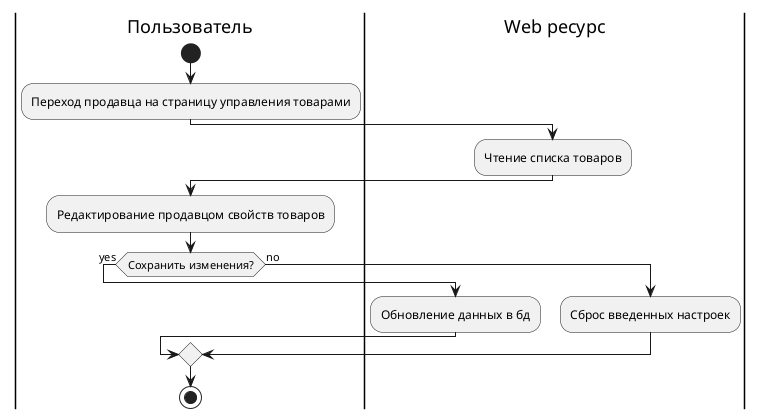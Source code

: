 @startuml
'https://plantuml.com/activity-diagram-beta

|Пользователь|
start
:Переход продавца на страницу управления товарами;
|Web ресурс|
:Чтение списка товаров;
|Пользователь|
:Редактирование продавцом свойств товаров;
if (Сохранить изменения?) is (yes) then
  |Web ресурс|
  :Обновление данных в бд;
else (no)
  |Web ресурс|
  :Сброс введенных настроек;
|Пользователь|
endif
stop

@enduml
